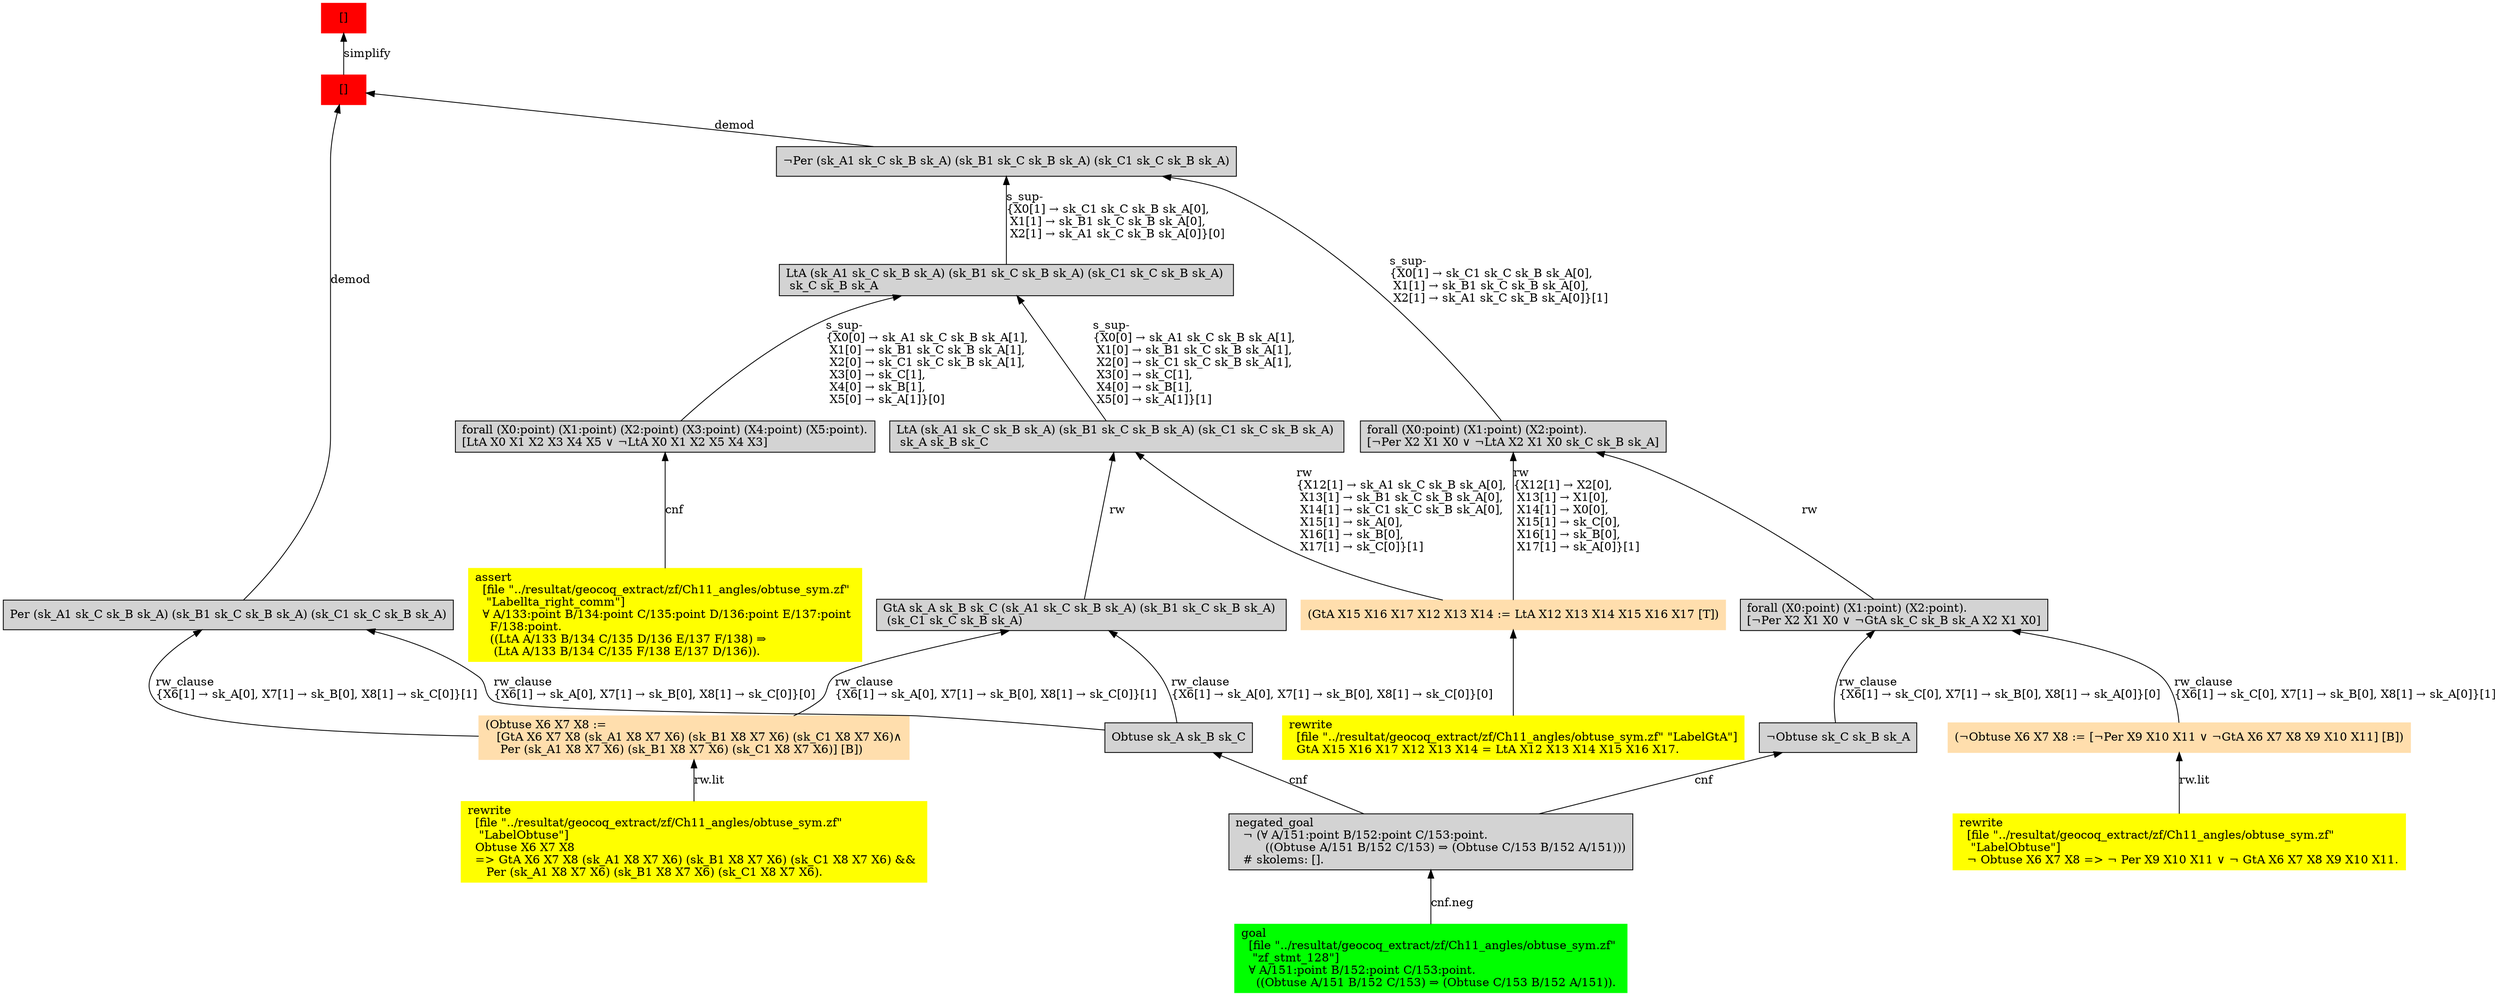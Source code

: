 digraph "unsat_graph" {
  vertex_0 [color=red, label="[]", shape=box, style=filled];
  vertex_0 -> vertex_1 [label="simplify", dir="back"];
  vertex_1 [color=red, label="[]", shape=box, style=filled];
  vertex_1 -> vertex_2 [label="demod", dir="back"];
  vertex_2 [shape=box, label="Per (sk_A1 sk_C sk_B sk_A) (sk_B1 sk_C sk_B sk_A) (sk_C1 sk_C sk_B sk_A)\l", style=filled];
  vertex_2 -> vertex_3 [label="rw_clause\l\{X6[1] → sk_A[0], X7[1] → sk_B[0], X8[1] → sk_C[0]\}[1]\l", dir="back"];
  vertex_3 [color=navajowhite, shape=box, label="(Obtuse X6 X7 X8 :=\l   [GtA X6 X7 X8 (sk_A1 X8 X7 X6) (sk_B1 X8 X7 X6) (sk_C1 X8 X7 X6)∧\l    Per (sk_A1 X8 X7 X6) (sk_B1 X8 X7 X6) (sk_C1 X8 X7 X6)] [B])\l", style=filled];
  vertex_3 -> vertex_4 [label="rw.lit", dir="back"];
  vertex_4 [color=yellow, shape=box, label="rewrite\l  [file \"../resultat/geocoq_extract/zf/Ch11_angles/obtuse_sym.zf\" \l   \"LabelObtuse\"]\l  Obtuse X6 X7 X8\l  =\> GtA X6 X7 X8 (sk_A1 X8 X7 X6) (sk_B1 X8 X7 X6) (sk_C1 X8 X7 X6) && \l     Per (sk_A1 X8 X7 X6) (sk_B1 X8 X7 X6) (sk_C1 X8 X7 X6).\l", style=filled];
  vertex_2 -> vertex_5 [label="rw_clause\l\{X6[1] → sk_A[0], X7[1] → sk_B[0], X8[1] → sk_C[0]\}[0]\l", dir="back"];
  vertex_5 [shape=box, label="Obtuse sk_A sk_B sk_C\l", style=filled];
  vertex_5 -> vertex_6 [label="cnf", dir="back"];
  vertex_6 [shape=box, label="negated_goal\l  ¬ (∀ A/151:point B/152:point C/153:point.\l        ((Obtuse A/151 B/152 C/153) ⇒ (Obtuse C/153 B/152 A/151)))\l  # skolems: [].\l", style=filled];
  vertex_6 -> vertex_7 [label="cnf.neg", dir="back"];
  vertex_7 [color=green, shape=box, label="goal\l  [file \"../resultat/geocoq_extract/zf/Ch11_angles/obtuse_sym.zf\" \l   \"zf_stmt_128\"]\l  ∀ A/151:point B/152:point C/153:point.\l    ((Obtuse A/151 B/152 C/153) ⇒ (Obtuse C/153 B/152 A/151)).\l", style=filled];
  vertex_1 -> vertex_8 [label="demod", dir="back"];
  vertex_8 [shape=box, label="¬Per (sk_A1 sk_C sk_B sk_A) (sk_B1 sk_C sk_B sk_A) (sk_C1 sk_C sk_B sk_A)\l", style=filled];
  vertex_8 -> vertex_9 [label="s_sup-\l\{X0[1] → sk_C1 sk_C sk_B sk_A[0], \l X1[1] → sk_B1 sk_C sk_B sk_A[0], \l X2[1] → sk_A1 sk_C sk_B sk_A[0]\}[1]\l", dir="back"];
  vertex_9 [shape=box, label="forall (X0:point) (X1:point) (X2:point).\l[¬Per X2 X1 X0 ∨ ¬LtA X2 X1 X0 sk_C sk_B sk_A]\l", style=filled];
  vertex_9 -> vertex_10 [label="rw\l\{X12[1] → X2[0], \l X13[1] → X1[0], \l X14[1] → X0[0], \l X15[1] → sk_C[0], \l X16[1] → sk_B[0], \l X17[1] → sk_A[0]\}[1]\l", dir="back"];
  vertex_10 [color=navajowhite, shape=box, label="(GtA X15 X16 X17 X12 X13 X14 := LtA X12 X13 X14 X15 X16 X17 [T])\l", style=filled];
  vertex_10 -> vertex_11 [label="", dir="back"];
  vertex_11 [color=yellow, shape=box, label="rewrite\l  [file \"../resultat/geocoq_extract/zf/Ch11_angles/obtuse_sym.zf\" \"LabelGtA\"]\l  GtA X15 X16 X17 X12 X13 X14 = LtA X12 X13 X14 X15 X16 X17.\l", style=filled];
  vertex_9 -> vertex_12 [label="rw", dir="back"];
  vertex_12 [shape=box, label="forall (X0:point) (X1:point) (X2:point).\l[¬Per X2 X1 X0 ∨ ¬GtA sk_C sk_B sk_A X2 X1 X0]\l", style=filled];
  vertex_12 -> vertex_13 [label="rw_clause\l\{X6[1] → sk_C[0], X7[1] → sk_B[0], X8[1] → sk_A[0]\}[1]\l", dir="back"];
  vertex_13 [color=navajowhite, shape=box, label="(¬Obtuse X6 X7 X8 := [¬Per X9 X10 X11 ∨ ¬GtA X6 X7 X8 X9 X10 X11] [B])\l", style=filled];
  vertex_13 -> vertex_14 [label="rw.lit", dir="back"];
  vertex_14 [color=yellow, shape=box, label="rewrite\l  [file \"../resultat/geocoq_extract/zf/Ch11_angles/obtuse_sym.zf\" \l   \"LabelObtuse\"]\l  ¬ Obtuse X6 X7 X8 =\> ¬ Per X9 X10 X11 ∨ ¬ GtA X6 X7 X8 X9 X10 X11.\l", style=filled];
  vertex_12 -> vertex_15 [label="rw_clause\l\{X6[1] → sk_C[0], X7[1] → sk_B[0], X8[1] → sk_A[0]\}[0]\l", dir="back"];
  vertex_15 [shape=box, label="¬Obtuse sk_C sk_B sk_A\l", style=filled];
  vertex_15 -> vertex_6 [label="cnf", dir="back"];
  vertex_8 -> vertex_16 [label="s_sup-\l\{X0[1] → sk_C1 sk_C sk_B sk_A[0], \l X1[1] → sk_B1 sk_C sk_B sk_A[0], \l X2[1] → sk_A1 sk_C sk_B sk_A[0]\}[0]\l", dir="back"];
  vertex_16 [shape=box, label="LtA (sk_A1 sk_C sk_B sk_A) (sk_B1 sk_C sk_B sk_A) (sk_C1 sk_C sk_B sk_A) \l sk_C sk_B sk_A\l", style=filled];
  vertex_16 -> vertex_17 [label="s_sup-\l\{X0[0] → sk_A1 sk_C sk_B sk_A[1], \l X1[0] → sk_B1 sk_C sk_B sk_A[1], \l X2[0] → sk_C1 sk_C sk_B sk_A[1], \l X3[0] → sk_C[1], \l X4[0] → sk_B[1], \l X5[0] → sk_A[1]\}[0]\l", dir="back"];
  vertex_17 [shape=box, label="forall (X0:point) (X1:point) (X2:point) (X3:point) (X4:point) (X5:point).\l[LtA X0 X1 X2 X3 X4 X5 ∨ ¬LtA X0 X1 X2 X5 X4 X3]\l", style=filled];
  vertex_17 -> vertex_18 [label="cnf", dir="back"];
  vertex_18 [color=yellow, shape=box, label="assert\l  [file \"../resultat/geocoq_extract/zf/Ch11_angles/obtuse_sym.zf\" \l   \"Labellta_right_comm\"]\l  ∀ A/133:point B/134:point C/135:point D/136:point E/137:point \l    F/138:point.\l    ((LtA A/133 B/134 C/135 D/136 E/137 F/138) ⇒\l     (LtA A/133 B/134 C/135 F/138 E/137 D/136)).\l", style=filled];
  vertex_16 -> vertex_19 [label="s_sup-\l\{X0[0] → sk_A1 sk_C sk_B sk_A[1], \l X1[0] → sk_B1 sk_C sk_B sk_A[1], \l X2[0] → sk_C1 sk_C sk_B sk_A[1], \l X3[0] → sk_C[1], \l X4[0] → sk_B[1], \l X5[0] → sk_A[1]\}[1]\l", dir="back"];
  vertex_19 [shape=box, label="LtA (sk_A1 sk_C sk_B sk_A) (sk_B1 sk_C sk_B sk_A) (sk_C1 sk_C sk_B sk_A) \l sk_A sk_B sk_C\l", style=filled];
  vertex_19 -> vertex_10 [label="rw\l\{X12[1] → sk_A1 sk_C sk_B sk_A[0], \l X13[1] → sk_B1 sk_C sk_B sk_A[0], \l X14[1] → sk_C1 sk_C sk_B sk_A[0], \l X15[1] → sk_A[0], \l X16[1] → sk_B[0], \l X17[1] → sk_C[0]\}[1]\l", dir="back"];
  vertex_19 -> vertex_20 [label="rw", dir="back"];
  vertex_20 [shape=box, label="GtA sk_A sk_B sk_C (sk_A1 sk_C sk_B sk_A) (sk_B1 sk_C sk_B sk_A) \l (sk_C1 sk_C sk_B sk_A)\l", style=filled];
  vertex_20 -> vertex_3 [label="rw_clause\l\{X6[1] → sk_A[0], X7[1] → sk_B[0], X8[1] → sk_C[0]\}[1]\l", dir="back"];
  vertex_20 -> vertex_5 [label="rw_clause\l\{X6[1] → sk_A[0], X7[1] → sk_B[0], X8[1] → sk_C[0]\}[0]\l", dir="back"];
  }


